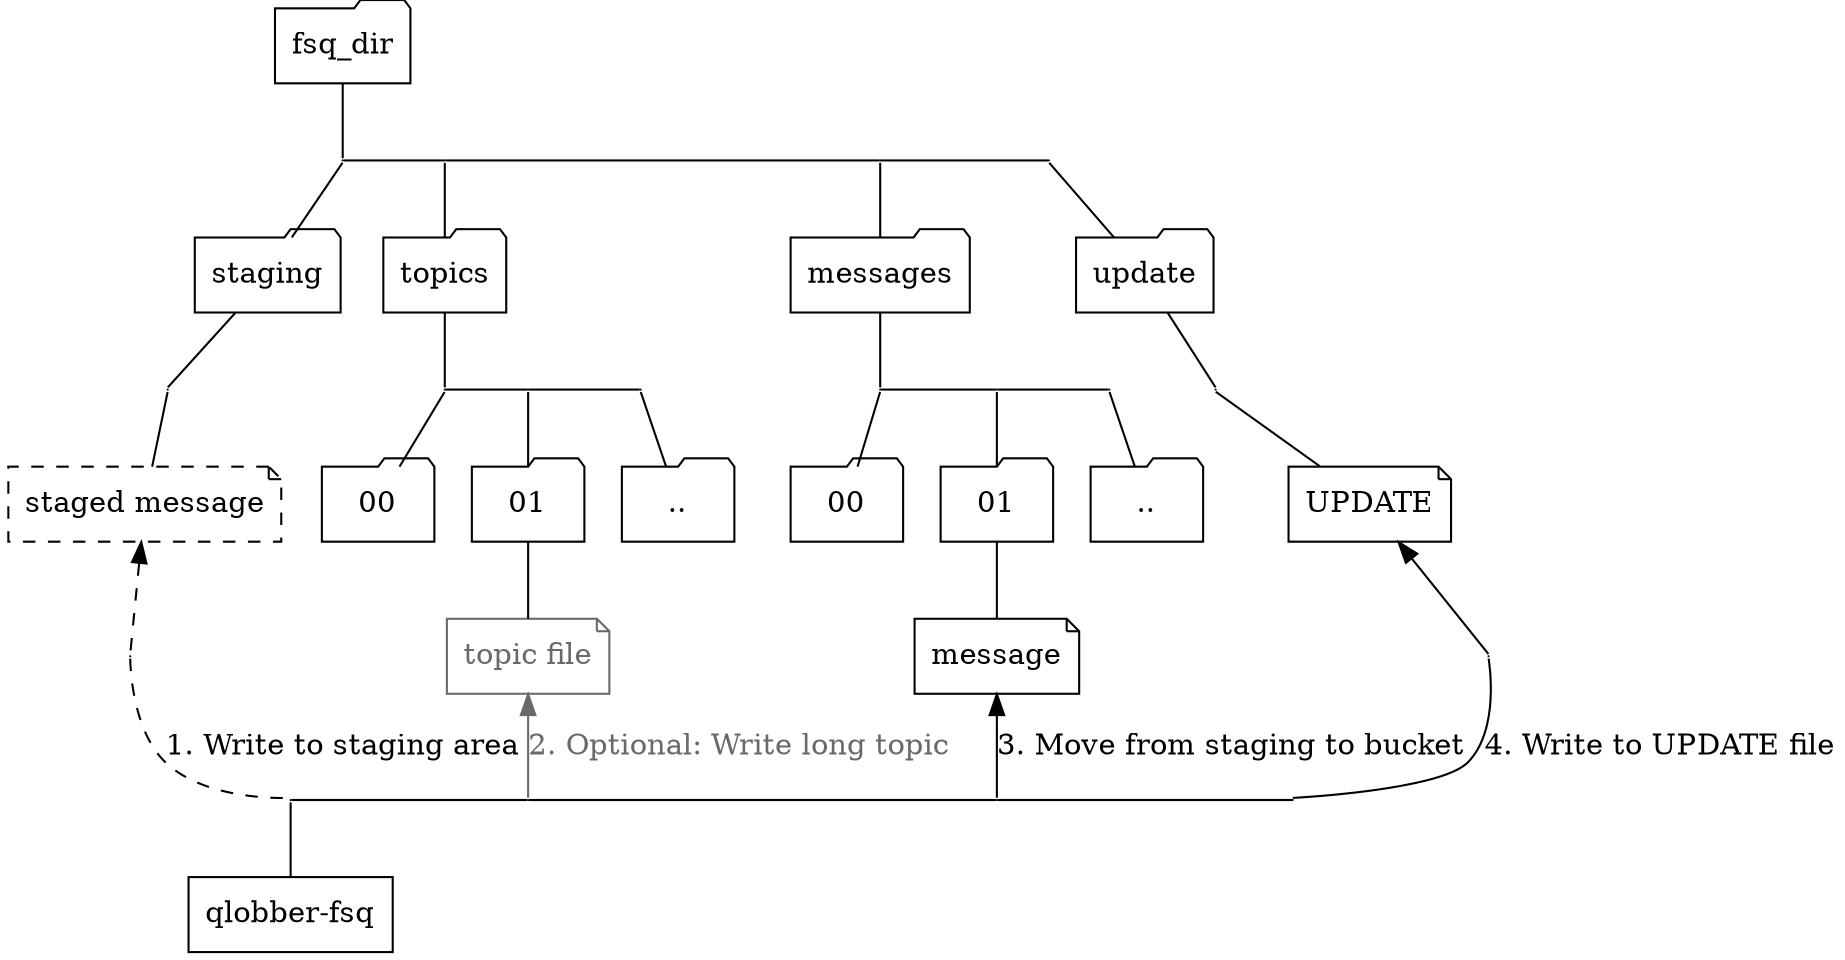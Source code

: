 digraph {
    subgraph {
        rank = same
        v1 [ shape = point, width = 0 ]
        v2 [ shape = point, width = 0 ]
        v3 [ shape = point, width = 0 ]
        v4 [ shape = point, width = 0 ]
        v1 -> v2 [ dir = none ]
        v2 -> v3 [ dir = none ]
        v3 -> v4 [ dir = none ]
    }
    node [ shape = folder ]
    fsq_dir -> v1 [ dir = none ]
    v1 -> staging [ dir = none ]
    v2 -> topics [ dir = none ]
    v3 -> messages [ dir = none ]
    v4 -> update [ dir = none ]
    subgraph {
        rank = same
        tv1 [ shape = point, width = 0 ]
        tv2 [ shape = point, width = 0 ]
        tv3 [ shape = point, width = 0 ]
        tv1 -> tv2 [ dir = none ]
        tv2 -> tv3 [ dir = none ]
    }
    topics -> tv1 [ dir = none ]
    t00 [ label = "00" ]
    t01 [ label = "01" ]
    t02 [ label = ".." ]
    tv1 -> t00 [ dir = none ]
    tv2 -> t01 [ dir = none ]
    tv3 -> t02 [ dir = none ]
    tf [ shape = note, label = "topic file", color = dimgrey, fontcolor = dimgrey ]
    t01 -> tf [ dir = none ]
    subgraph {
        rank = same
        mv1 [ shape = point, width = 0 ]
        mv2 [ shape = point, width = 0 ]
        mv3 [ shape = point, width = 0 ]
        mv1 -> mv2 [ dir = none ]
        mv2 -> mv3 [ dir = none ]
    }
    messages -> mv1 [ dir = none ]
    m00 [ label = "00" ]
    m01 [ label = "01" ]
    m02 [ label = ".." ]
    mv1 -> m00 [ dir = none ]
    mv2 -> m01 [ dir = none ]
    mv3 -> m02 [ dir = none ]
    mf [ shape = note, label = "message" ]
    m01 -> mf [ dir = none ]
    node [ shape = note ]
    uv1 [ shape = point, width = 0 ]
    uv2 [ shape = point, width = 0 ]
    update -> uv1 [ dir = none ]
    uv1 -> UPDATE [ dir = none ]
    UPDATE -> uv2 [ dir = back ]
    smsg [ label = "staged message", style = dashed ]
    sv1 [ shape = point, width = 0 ]
    sv2 [ shape = point, width = 0 ]
    staging -> sv1 [ dir = none ]
    sv1 -> smsg [ dir = none ]
    smsg -> sv2 [ dir = back, style = dashed ]
    node [ shape = box ]
    subgraph {
        rank = same
        qv1 [ shape = point, width = 0 ]
        qv2 [ shape = point, width = 0 ]
        qv3 [ shape = point, width = 0 ]
        qv4 [ shape = point, width = 0 ]
        qv1 -> qv2 [ dir = none ]
        qv2 -> qv3 [ dir = none ]
        qv3 -> qv4 [ dir = none ]
    }
    sv2 -> qv1 [ dir = none, label = "1. Write to staging area", style = dashed ]
    tf -> qv2 [ dir = back, label = "2. Optional: Write long topic", color = dimgrey, fontcolor = dimgrey ]
    mf -> qv3 [ dir = back, label = "3. Move from staging to bucket" ]
    uv2 -> qv4 [ dir = none, label = "4. Write to UPDATE file" ]
    qv1 -> "qlobber-fsq" [ dir = none ]
}
